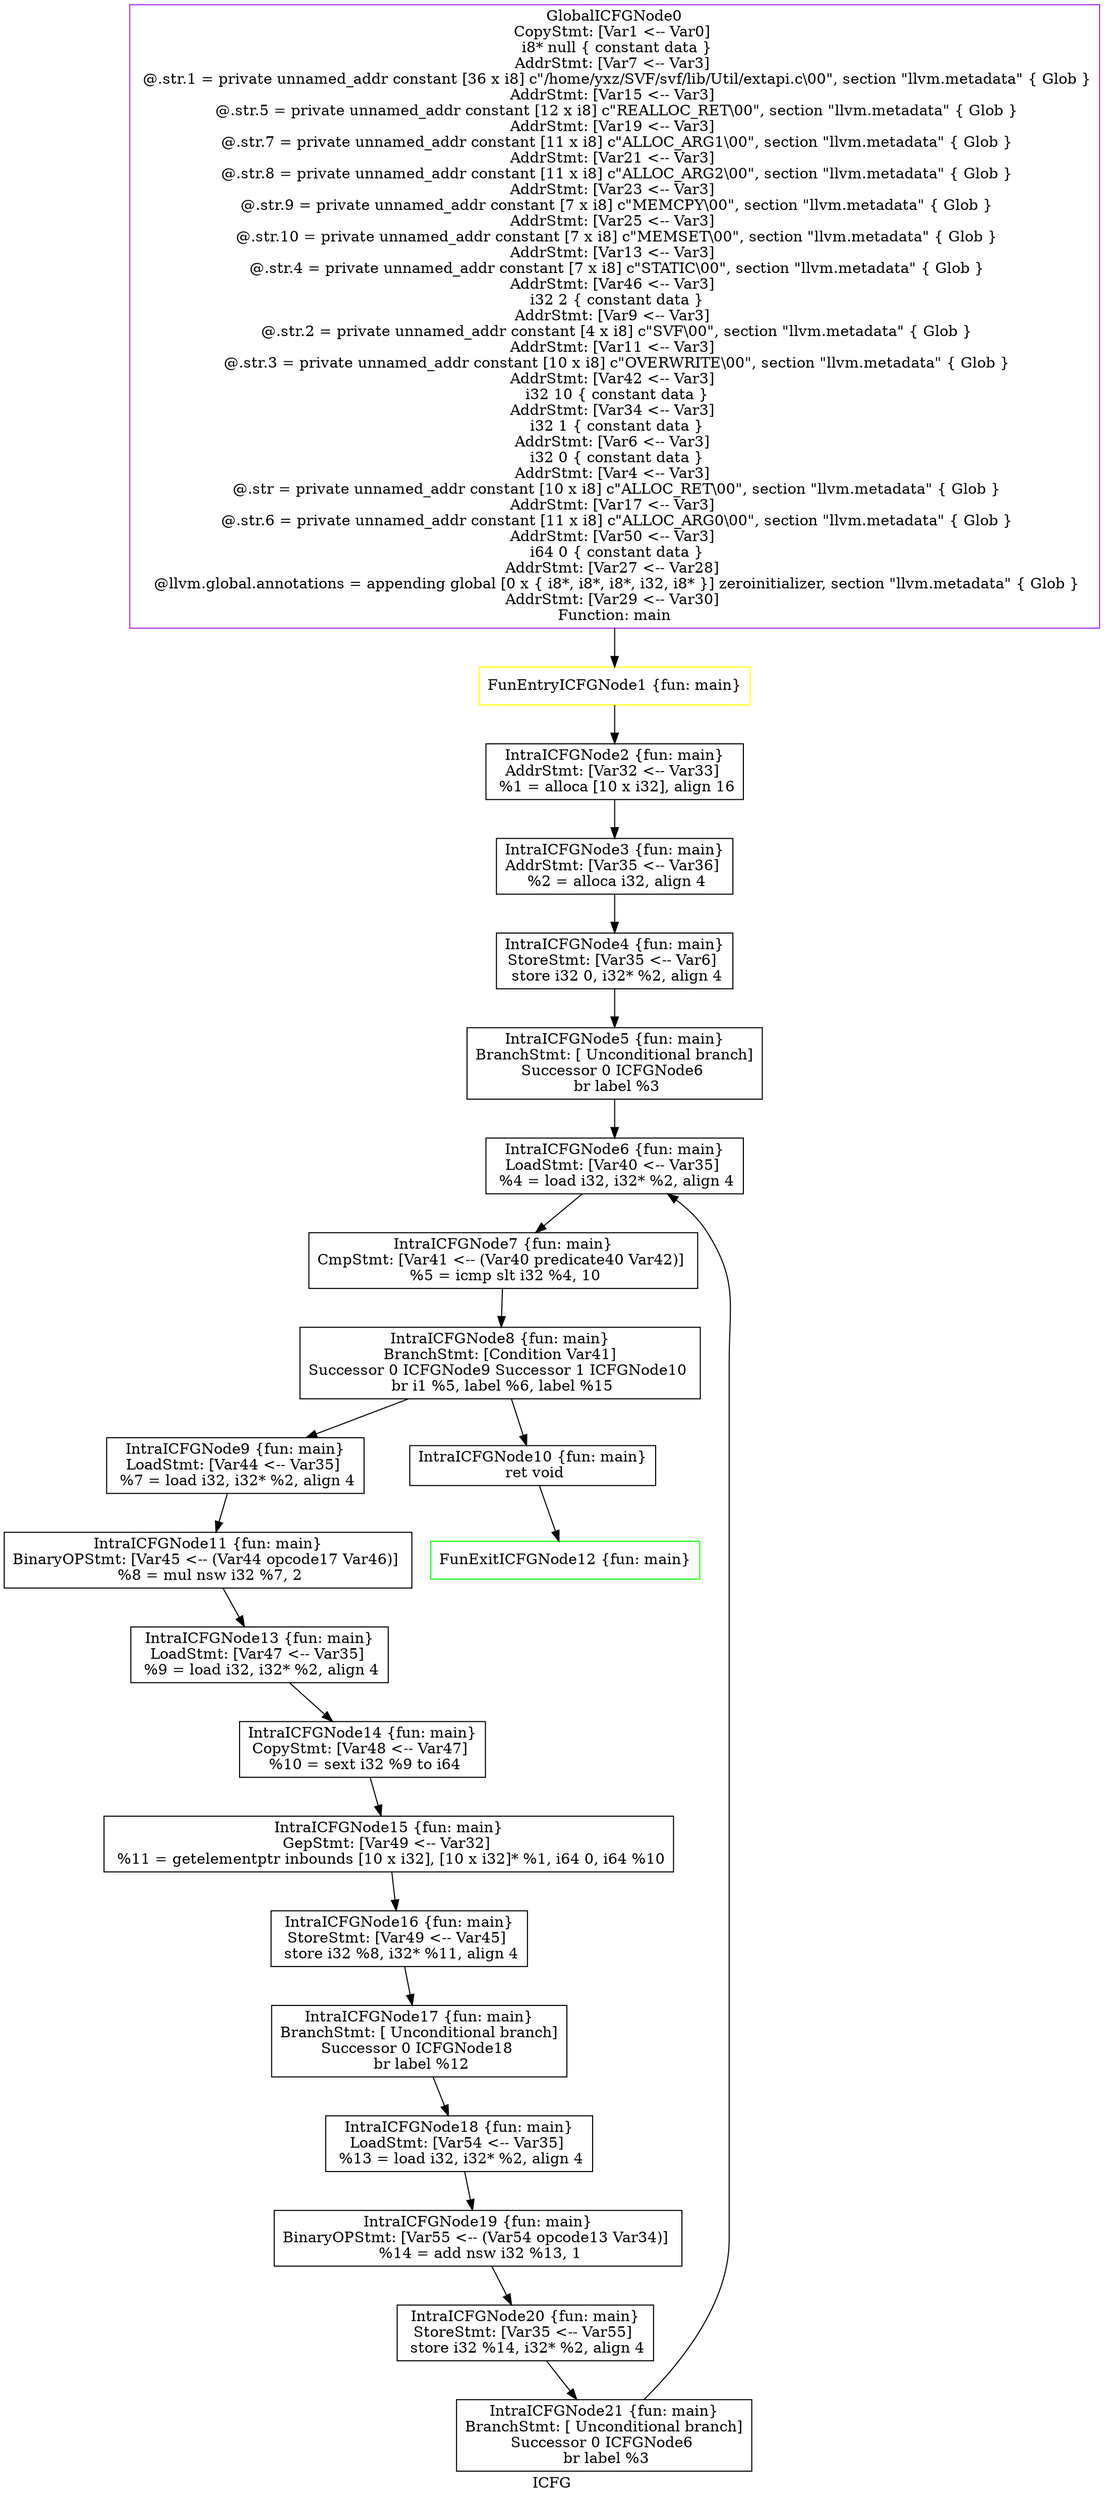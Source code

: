 digraph "ICFG" {
	label="ICFG";

	Node0x5621a1aaa7d0 [shape=record,color=purple,label="{GlobalICFGNode0\nCopyStmt: [Var1 \<-- Var0]  \n i8* null \{ constant data \}\nAddrStmt: [Var7 \<-- Var3]  \n @.str.1 = private unnamed_addr constant [36 x i8] c\"/home/yxz/SVF/svf/lib/Util/extapi.c\\00\", section \"llvm.metadata\" \{ Glob  \}\nAddrStmt: [Var15 \<-- Var3]  \n @.str.5 = private unnamed_addr constant [12 x i8] c\"REALLOC_RET\\00\", section \"llvm.metadata\" \{ Glob  \}\nAddrStmt: [Var19 \<-- Var3]  \n @.str.7 = private unnamed_addr constant [11 x i8] c\"ALLOC_ARG1\\00\", section \"llvm.metadata\" \{ Glob  \}\nAddrStmt: [Var21 \<-- Var3]  \n @.str.8 = private unnamed_addr constant [11 x i8] c\"ALLOC_ARG2\\00\", section \"llvm.metadata\" \{ Glob  \}\nAddrStmt: [Var23 \<-- Var3]  \n @.str.9 = private unnamed_addr constant [7 x i8] c\"MEMCPY\\00\", section \"llvm.metadata\" \{ Glob  \}\nAddrStmt: [Var25 \<-- Var3]  \n @.str.10 = private unnamed_addr constant [7 x i8] c\"MEMSET\\00\", section \"llvm.metadata\" \{ Glob  \}\nAddrStmt: [Var13 \<-- Var3]  \n @.str.4 = private unnamed_addr constant [7 x i8] c\"STATIC\\00\", section \"llvm.metadata\" \{ Glob  \}\nAddrStmt: [Var46 \<-- Var3]  \n i32 2 \{ constant data \}\nAddrStmt: [Var9 \<-- Var3]  \n @.str.2 = private unnamed_addr constant [4 x i8] c\"SVF\\00\", section \"llvm.metadata\" \{ Glob  \}\nAddrStmt: [Var11 \<-- Var3]  \n @.str.3 = private unnamed_addr constant [10 x i8] c\"OVERWRITE\\00\", section \"llvm.metadata\" \{ Glob  \}\nAddrStmt: [Var42 \<-- Var3]  \n i32 10 \{ constant data \}\nAddrStmt: [Var34 \<-- Var3]  \n i32 1 \{ constant data \}\nAddrStmt: [Var6 \<-- Var3]  \n i32 0 \{ constant data \}\nAddrStmt: [Var4 \<-- Var3]  \n @.str = private unnamed_addr constant [10 x i8] c\"ALLOC_RET\\00\", section \"llvm.metadata\" \{ Glob  \}\nAddrStmt: [Var17 \<-- Var3]  \n @.str.6 = private unnamed_addr constant [11 x i8] c\"ALLOC_ARG0\\00\", section \"llvm.metadata\" \{ Glob  \}\nAddrStmt: [Var50 \<-- Var3]  \n i64 0 \{ constant data \}\nAddrStmt: [Var27 \<-- Var28]  \n @llvm.global.annotations = appending global [0 x \{ i8*, i8*, i8*, i32, i8* \}] zeroinitializer, section \"llvm.metadata\" \{ Glob  \}\nAddrStmt: [Var29 \<-- Var30]  \nFunction: main }"];
	Node0x5621a1aaa7d0 -> Node0x5621a1aefec0[style=solid];
	Node0x5621a1aefec0 [shape=record,color=yellow,label="{FunEntryICFGNode1 \{fun: main\}}"];
	Node0x5621a1aefec0 -> Node0x5621a1b1bc60[style=solid];
	Node0x5621a1b1bc60 [shape=record,color=black,label="{IntraICFGNode2 \{fun: main\}\nAddrStmt: [Var32 \<-- Var33]  \n   %1 = alloca [10 x i32], align 16 }"];
	Node0x5621a1b1bc60 -> Node0x5621a1aed680[style=solid];
	Node0x5621a1aed680 [shape=record,color=black,label="{IntraICFGNode3 \{fun: main\}\nAddrStmt: [Var35 \<-- Var36]  \n   %2 = alloca i32, align 4 }"];
	Node0x5621a1aed680 -> Node0x5621a1aa98e0[style=solid];
	Node0x5621a1aa98e0 [shape=record,color=black,label="{IntraICFGNode4 \{fun: main\}\nStoreStmt: [Var35 \<-- Var6]  \n   store i32 0, i32* %2, align 4 }"];
	Node0x5621a1aa98e0 -> Node0x5621a1ab8900[style=solid];
	Node0x5621a1ab8900 [shape=record,color=black,label="{IntraICFGNode5 \{fun: main\}\nBranchStmt: [ Unconditional branch]\nSuccessor 0 ICFGNode6   \n   br label %3 }"];
	Node0x5621a1ab8900 -> Node0x5621a1ab3a40[style=solid];
	Node0x5621a1ab3a40 [shape=record,color=black,label="{IntraICFGNode6 \{fun: main\}\nLoadStmt: [Var40 \<-- Var35]  \n   %4 = load i32, i32* %2, align 4 }"];
	Node0x5621a1ab3a40 -> Node0x5621a1ab3bf0[style=solid];
	Node0x5621a1ab3bf0 [shape=record,color=black,label="{IntraICFGNode7 \{fun: main\}\nCmpStmt: [Var41 \<-- (Var40 predicate40 Var42)]  \n   %5 = icmp slt i32 %4, 10 }"];
	Node0x5621a1ab3bf0 -> Node0x5621a1abcaa0[style=solid];
	Node0x5621a1abcaa0 [shape=record,color=black,label="{IntraICFGNode8 \{fun: main\}\nBranchStmt: [Condition Var41]\nSuccessor 0 ICFGNode9   Successor 1 ICFGNode10   \n   br i1 %5, label %6, label %15 }"];
	Node0x5621a1abcaa0 -> Node0x5621a1abcc80[style=solid];
	Node0x5621a1abcaa0 -> Node0x5621a1abc870[style=solid];
	Node0x5621a1abcc80 [shape=record,color=black,label="{IntraICFGNode9 \{fun: main\}\nLoadStmt: [Var44 \<-- Var35]  \n   %7 = load i32, i32* %2, align 4 }"];
	Node0x5621a1abcc80 -> Node0x5621a1abc170[style=solid];
	Node0x5621a1abc870 [shape=record,color=black,label="{IntraICFGNode10 \{fun: main\}\n   ret void }"];
	Node0x5621a1abc870 -> Node0x5621a1abc350[style=solid];
	Node0x5621a1abc170 [shape=record,color=black,label="{IntraICFGNode11 \{fun: main\}\nBinaryOPStmt: [Var45 \<-- (Var44 opcode17 Var46)]  \n   %8 = mul nsw i32 %7, 2 }"];
	Node0x5621a1abc170 -> Node0x5621a1abb680[style=solid];
	Node0x5621a1abc350 [shape=record,color=green,label="{FunExitICFGNode12 \{fun: main\}}"];
	Node0x5621a1abb680 [shape=record,color=black,label="{IntraICFGNode13 \{fun: main\}\nLoadStmt: [Var47 \<-- Var35]  \n   %9 = load i32, i32* %2, align 4 }"];
	Node0x5621a1abb680 -> Node0x5621a1aba960[style=solid];
	Node0x5621a1aba960 [shape=record,color=black,label="{IntraICFGNode14 \{fun: main\}\nCopyStmt: [Var48 \<-- Var47]  \n   %10 = sext i32 %9 to i64 }"];
	Node0x5621a1aba960 -> Node0x5621a1ab9640[style=solid];
	Node0x5621a1ab9640 [shape=record,color=black,label="{IntraICFGNode15 \{fun: main\}\nGepStmt: [Var49 \<-- Var32]  \n   %11 = getelementptr inbounds [10 x i32], [10 x i32]* %1, i64 0, i64 %10 }"];
	Node0x5621a1ab9640 -> Node0x5621a1ab9800[style=solid];
	Node0x5621a1ab9800 [shape=record,color=black,label="{IntraICFGNode16 \{fun: main\}\nStoreStmt: [Var49 \<-- Var45]  \n   store i32 %8, i32* %11, align 4 }"];
	Node0x5621a1ab9800 -> Node0x5621a1acd0b0[style=solid];
	Node0x5621a1acd0b0 [shape=record,color=black,label="{IntraICFGNode17 \{fun: main\}\nBranchStmt: [ Unconditional branch]\nSuccessor 0 ICFGNode18   \n   br label %12 }"];
	Node0x5621a1acd0b0 -> Node0x5621a1acd2b0[style=solid];
	Node0x5621a1acd2b0 [shape=record,color=black,label="{IntraICFGNode18 \{fun: main\}\nLoadStmt: [Var54 \<-- Var35]  \n   %13 = load i32, i32* %2, align 4 }"];
	Node0x5621a1acd2b0 -> Node0x5621a1acf150[style=solid];
	Node0x5621a1acf150 [shape=record,color=black,label="{IntraICFGNode19 \{fun: main\}\nBinaryOPStmt: [Var55 \<-- (Var54 opcode13 Var34)]  \n   %14 = add nsw i32 %13, 1 }"];
	Node0x5621a1acf150 -> Node0x5621a1aced60[style=solid];
	Node0x5621a1aced60 [shape=record,color=black,label="{IntraICFGNode20 \{fun: main\}\nStoreStmt: [Var35 \<-- Var55]  \n   store i32 %14, i32* %2, align 4 }"];
	Node0x5621a1aced60 -> Node0x5621a1acea00[style=solid];
	Node0x5621a1acea00 [shape=record,color=black,label="{IntraICFGNode21 \{fun: main\}\nBranchStmt: [ Unconditional branch]\nSuccessor 0 ICFGNode6   \n   br label %3 }"];
	Node0x5621a1acea00 -> Node0x5621a1ab3a40[style=solid];
}
